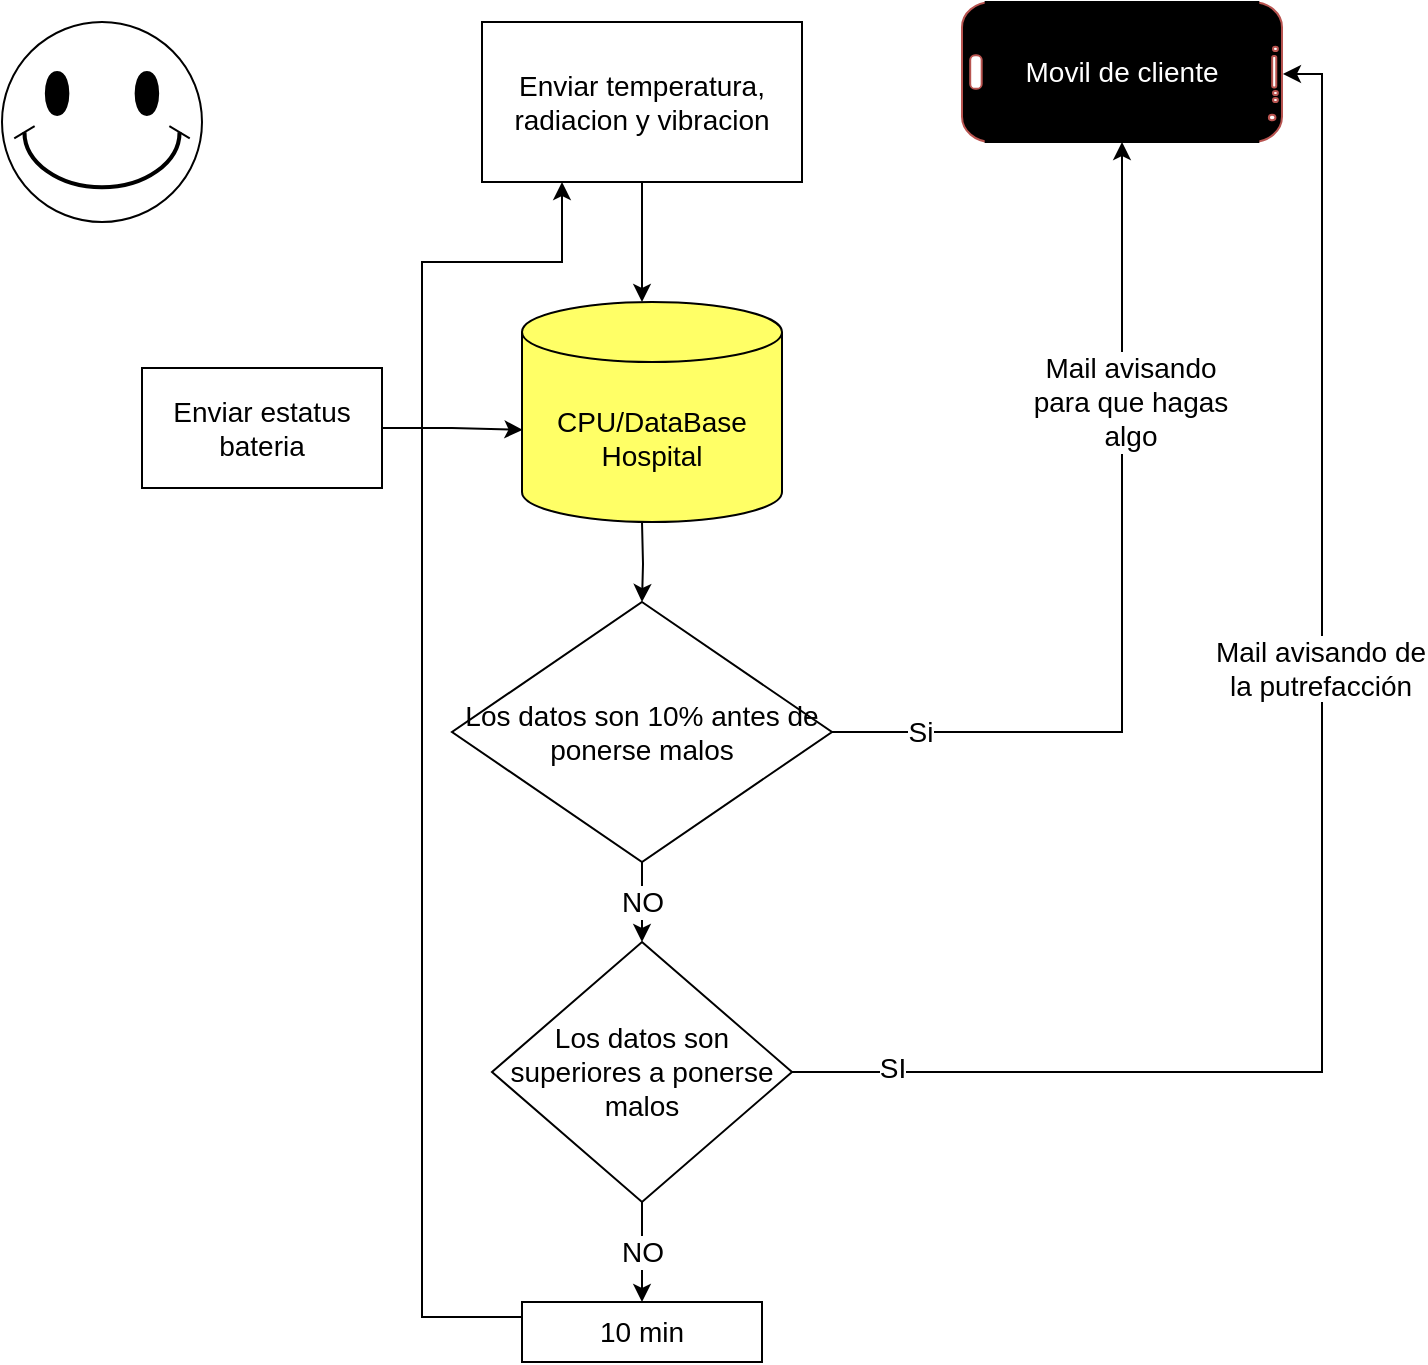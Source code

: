 <mxfile version="20.2.3" type="device"><diagram id="q4wCgcKL0_g8ri4laUFM" name="Página-1"><mxGraphModel dx="2048" dy="811" grid="1" gridSize="10" guides="1" tooltips="1" connect="1" arrows="1" fold="1" page="1" pageScale="1" pageWidth="827" pageHeight="1169" math="0" shadow="0"><root><mxCell id="0"/><mxCell id="1" parent="0"/><mxCell id="6YcVJwz8gVFdi_f25u36-70" style="edgeStyle=orthogonalEdgeStyle;rounded=0;orthogonalLoop=1;jettySize=auto;html=1;exitX=0.5;exitY=1;exitDx=0;exitDy=0;fontSize=14;" edge="1" parent="1" source="6YcVJwz8gVFdi_f25u36-66"><mxGeometry relative="1" as="geometry"><mxPoint x="200" y="330" as="targetPoint"/></mxGeometry></mxCell><mxCell id="6YcVJwz8gVFdi_f25u36-66" value="Enviar temperatura, radiacion y vibracion" style="rounded=0;whiteSpace=wrap;html=1;fontSize=14;strokeColor=#000000;" vertex="1" parent="1"><mxGeometry x="120" y="190" width="160" height="80" as="geometry"/></mxCell><mxCell id="6YcVJwz8gVFdi_f25u36-72" style="edgeStyle=orthogonalEdgeStyle;rounded=0;orthogonalLoop=1;jettySize=auto;html=1;exitX=0.5;exitY=1;exitDx=0;exitDy=0;entryX=0.5;entryY=0;entryDx=0;entryDy=0;fontSize=14;" edge="1" parent="1" target="6YcVJwz8gVFdi_f25u36-71"><mxGeometry relative="1" as="geometry"><mxPoint x="200" y="440" as="sourcePoint"/></mxGeometry></mxCell><mxCell id="6YcVJwz8gVFdi_f25u36-73" style="edgeStyle=orthogonalEdgeStyle;rounded=0;orthogonalLoop=1;jettySize=auto;html=1;exitX=1;exitY=0.5;exitDx=0;exitDy=0;fontSize=14;entryX=0.5;entryY=1;entryDx=0;entryDy=0;" edge="1" parent="1" source="6YcVJwz8gVFdi_f25u36-71" target="6YcVJwz8gVFdi_f25u36-135"><mxGeometry relative="1" as="geometry"><mxPoint x="450" y="250" as="targetPoint"/></mxGeometry></mxCell><mxCell id="6YcVJwz8gVFdi_f25u36-75" value="Si" style="edgeLabel;html=1;align=center;verticalAlign=middle;resizable=0;points=[];fontSize=14;" vertex="1" connectable="0" parent="6YcVJwz8gVFdi_f25u36-73"><mxGeometry x="-0.802" relative="1" as="geometry"><mxPoint as="offset"/></mxGeometry></mxCell><mxCell id="6YcVJwz8gVFdi_f25u36-76" value="Mail avisando &lt;br&gt;para que hagas &lt;br&gt;algo&lt;br&gt;" style="edgeLabel;html=1;align=center;verticalAlign=middle;resizable=0;points=[];fontSize=14;" vertex="1" connectable="0" parent="6YcVJwz8gVFdi_f25u36-73"><mxGeometry x="0.409" y="-4" relative="1" as="geometry"><mxPoint as="offset"/></mxGeometry></mxCell><mxCell id="6YcVJwz8gVFdi_f25u36-78" value="NO" style="edgeStyle=orthogonalEdgeStyle;rounded=0;orthogonalLoop=1;jettySize=auto;html=1;exitX=0.5;exitY=1;exitDx=0;exitDy=0;entryX=0.5;entryY=0;entryDx=0;entryDy=0;fontSize=14;" edge="1" parent="1" source="6YcVJwz8gVFdi_f25u36-71" target="6YcVJwz8gVFdi_f25u36-77"><mxGeometry relative="1" as="geometry"/></mxCell><mxCell id="6YcVJwz8gVFdi_f25u36-71" value="Los datos son 10% antes de ponerse malos" style="rhombus;whiteSpace=wrap;html=1;fontSize=14;strokeColor=#000000;" vertex="1" parent="1"><mxGeometry x="105" y="480" width="190" height="130" as="geometry"/></mxCell><mxCell id="6YcVJwz8gVFdi_f25u36-79" style="edgeStyle=orthogonalEdgeStyle;rounded=0;orthogonalLoop=1;jettySize=auto;html=1;exitX=1;exitY=0.5;exitDx=0;exitDy=0;entryX=0.514;entryY=-0.003;entryDx=0;entryDy=0;fontSize=14;entryPerimeter=0;" edge="1" parent="1" source="6YcVJwz8gVFdi_f25u36-77" target="6YcVJwz8gVFdi_f25u36-134"><mxGeometry relative="1" as="geometry"><mxPoint x="510" y="220" as="targetPoint"/></mxGeometry></mxCell><mxCell id="6YcVJwz8gVFdi_f25u36-80" value="SI" style="edgeLabel;html=1;align=center;verticalAlign=middle;resizable=0;points=[];fontSize=14;" vertex="1" connectable="0" parent="6YcVJwz8gVFdi_f25u36-79"><mxGeometry x="-0.874" y="2" relative="1" as="geometry"><mxPoint as="offset"/></mxGeometry></mxCell><mxCell id="6YcVJwz8gVFdi_f25u36-81" value="Mail avisando de &lt;br&gt;la putrefacción" style="edgeLabel;html=1;align=center;verticalAlign=middle;resizable=0;points=[];fontSize=14;" vertex="1" connectable="0" parent="6YcVJwz8gVFdi_f25u36-79"><mxGeometry x="0.193" y="1" relative="1" as="geometry"><mxPoint as="offset"/></mxGeometry></mxCell><mxCell id="6YcVJwz8gVFdi_f25u36-82" style="edgeStyle=orthogonalEdgeStyle;rounded=0;orthogonalLoop=1;jettySize=auto;html=1;exitX=0;exitY=0.25;exitDx=0;exitDy=0;entryX=0.25;entryY=1;entryDx=0;entryDy=0;fontSize=14;" edge="1" parent="1" source="6YcVJwz8gVFdi_f25u36-83" target="6YcVJwz8gVFdi_f25u36-66"><mxGeometry relative="1" as="geometry"><Array as="points"><mxPoint x="90" y="837"/><mxPoint x="90" y="310"/><mxPoint x="160" y="310"/></Array></mxGeometry></mxCell><mxCell id="6YcVJwz8gVFdi_f25u36-84" value="NO" style="edgeStyle=orthogonalEdgeStyle;rounded=0;orthogonalLoop=1;jettySize=auto;html=1;exitX=0.5;exitY=1;exitDx=0;exitDy=0;entryX=0.5;entryY=0;entryDx=0;entryDy=0;fontSize=14;" edge="1" parent="1" source="6YcVJwz8gVFdi_f25u36-77" target="6YcVJwz8gVFdi_f25u36-83"><mxGeometry relative="1" as="geometry"/></mxCell><mxCell id="6YcVJwz8gVFdi_f25u36-77" value="Los datos son superiores a ponerse malos" style="rhombus;whiteSpace=wrap;html=1;fontSize=14;strokeColor=#000000;" vertex="1" parent="1"><mxGeometry x="125" y="650" width="150" height="130" as="geometry"/></mxCell><mxCell id="6YcVJwz8gVFdi_f25u36-83" value="10 min" style="rounded=0;whiteSpace=wrap;html=1;fontSize=14;strokeColor=#000000;" vertex="1" parent="1"><mxGeometry x="140" y="830" width="120" height="30" as="geometry"/></mxCell><mxCell id="6YcVJwz8gVFdi_f25u36-88" value="" style="verticalLabelPosition=bottom;verticalAlign=top;html=1;shape=mxgraph.basic.smiley;fontSize=14;strokeColor=#000000;" vertex="1" parent="1"><mxGeometry x="-120" y="190" width="100" height="100" as="geometry"/></mxCell><mxCell id="6YcVJwz8gVFdi_f25u36-126" value="CPU/DataBase&lt;br&gt;Hospital" style="shape=cylinder3;whiteSpace=wrap;html=1;boundedLbl=1;backgroundOutline=1;size=15;fontSize=14;strokeColor=#000000;fillColor=#FFFF66;" vertex="1" parent="1"><mxGeometry x="140" y="330" width="130" height="110" as="geometry"/></mxCell><mxCell id="6YcVJwz8gVFdi_f25u36-136" value="" style="group" vertex="1" connectable="0" parent="1"><mxGeometry x="360" y="180" width="160" height="70" as="geometry"/></mxCell><mxCell id="6YcVJwz8gVFdi_f25u36-134" value="" style="verticalLabelPosition=bottom;verticalAlign=top;html=1;shadow=0;dashed=0;strokeWidth=1;shape=mxgraph.android.phone2;strokeColor=#b85450;direction=south;fontSize=14;fillColor=#000000;" vertex="1" parent="6YcVJwz8gVFdi_f25u36-136"><mxGeometry width="160" height="70" as="geometry"/></mxCell><mxCell id="6YcVJwz8gVFdi_f25u36-135" value="&lt;font color=&quot;#ffffff&quot;&gt;Movil de cliente&lt;/font&gt;" style="rounded=0;whiteSpace=wrap;html=1;fontSize=14;strokeColor=#000000;fillColor=#000000;" vertex="1" parent="6YcVJwz8gVFdi_f25u36-136"><mxGeometry x="11.852" width="136.296" height="70" as="geometry"/></mxCell><mxCell id="6YcVJwz8gVFdi_f25u36-138" style="edgeStyle=orthogonalEdgeStyle;rounded=0;orthogonalLoop=1;jettySize=auto;html=1;exitX=1;exitY=0.5;exitDx=0;exitDy=0;entryX=0.002;entryY=0.581;entryDx=0;entryDy=0;entryPerimeter=0;fontSize=14;fontColor=#FFFFFF;" edge="1" parent="1" source="6YcVJwz8gVFdi_f25u36-137" target="6YcVJwz8gVFdi_f25u36-126"><mxGeometry relative="1" as="geometry"/></mxCell><mxCell id="6YcVJwz8gVFdi_f25u36-137" value="Enviar estatus bateria" style="rounded=0;whiteSpace=wrap;html=1;fontSize=14;" vertex="1" parent="1"><mxGeometry x="-50" y="363" width="120" height="60" as="geometry"/></mxCell></root></mxGraphModel></diagram></mxfile>